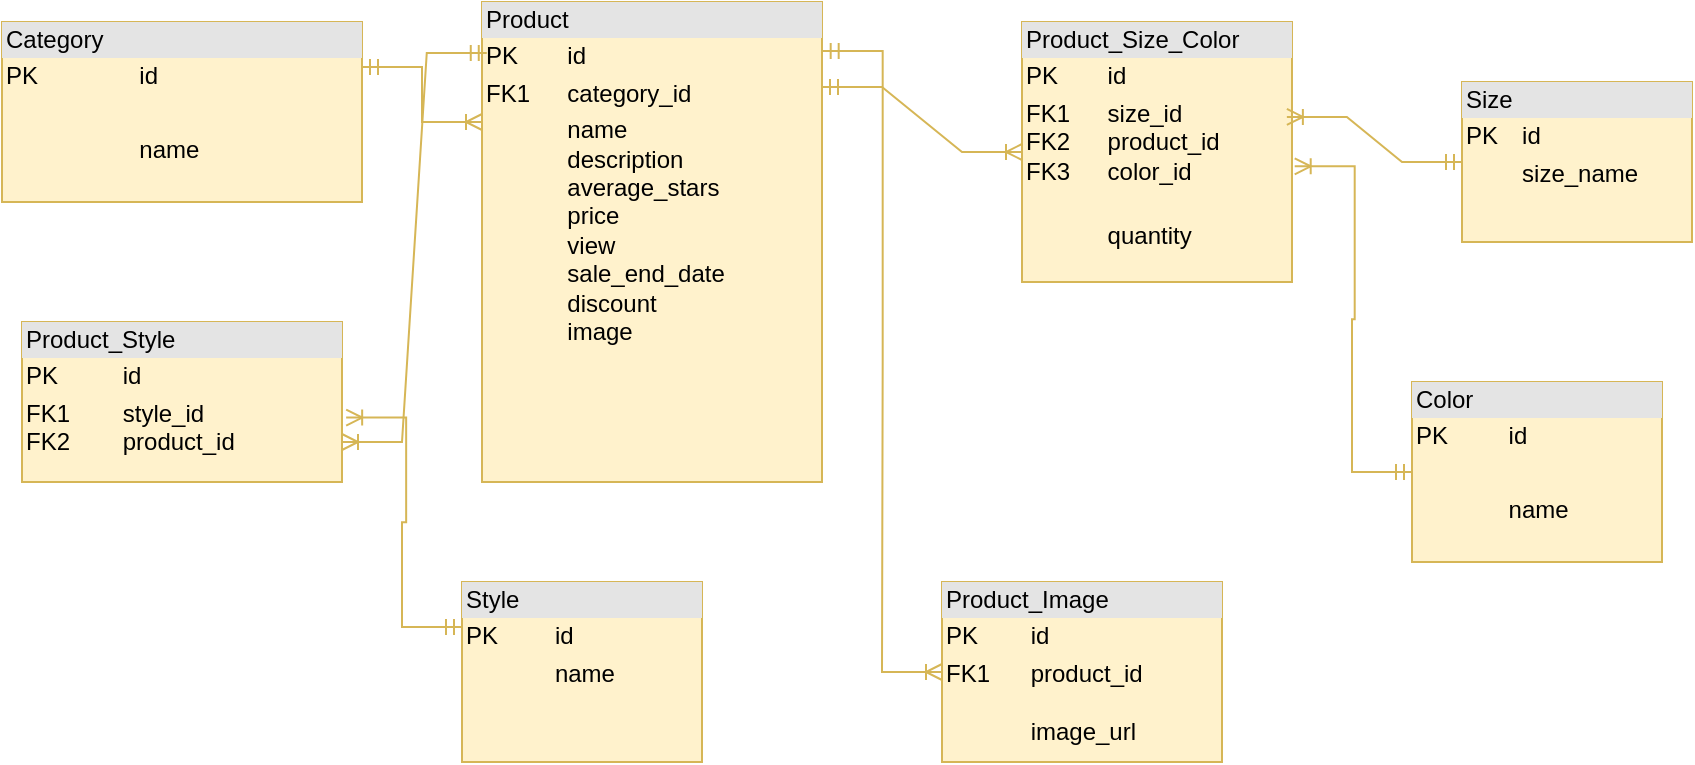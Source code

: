 <mxfile version="24.7.8">
  <diagram name="Trang-1" id="p4A5v-1J9EnStFE4iZ2U">
    <mxGraphModel dx="1036" dy="1706" grid="1" gridSize="10" guides="1" tooltips="1" connect="1" arrows="1" fold="1" page="1" pageScale="1" pageWidth="850" pageHeight="1100" math="0" shadow="0">
      <root>
        <mxCell id="0" />
        <mxCell id="1" parent="0" />
        <mxCell id="mHo3494jGplyXt7QD2-W-2" value="&lt;div style=&quot;box-sizing:border-box;width:100%;background:#e4e4e4;padding:2px;&quot;&gt;Product&lt;/div&gt;&lt;table style=&quot;width:100%;font-size:1em;&quot; cellpadding=&quot;2&quot; cellspacing=&quot;0&quot;&gt;&lt;tbody&gt;&lt;tr&gt;&lt;td&gt;PK&lt;/td&gt;&lt;td&gt;id&lt;/td&gt;&lt;/tr&gt;&lt;tr&gt;&lt;td&gt;FK1&lt;br&gt;&lt;/td&gt;&lt;td&gt;category_id&lt;br&gt;&lt;/td&gt;&lt;/tr&gt;&lt;tr&gt;&lt;td&gt;&lt;/td&gt;&lt;td&gt;name&lt;br&gt;description&lt;br&gt;average_stars&lt;br&gt;price&lt;br&gt;view&lt;br&gt;sale_end_date&lt;br&gt;discount&lt;br&gt;image&lt;br&gt;&lt;br&gt;&lt;/td&gt;&lt;/tr&gt;&lt;/tbody&gt;&lt;/table&gt;" style="verticalAlign=top;align=left;overflow=fill;html=1;whiteSpace=wrap;fillColor=#fff2cc;strokeColor=#d6b656;" parent="1" vertex="1">
          <mxGeometry x="360" y="-20" width="170" height="240" as="geometry" />
        </mxCell>
        <mxCell id="mHo3494jGplyXt7QD2-W-4" value="&lt;div style=&quot;box-sizing:border-box;width:100%;background:#e4e4e4;padding:2px;&quot;&gt;Color&lt;/div&gt;&lt;table style=&quot;width:100%;font-size:1em;&quot; cellpadding=&quot;2&quot; cellspacing=&quot;0&quot;&gt;&lt;tbody&gt;&lt;tr&gt;&lt;td&gt;PK&lt;/td&gt;&lt;td&gt;id&lt;/td&gt;&lt;/tr&gt;&lt;tr&gt;&lt;td&gt;&lt;br&gt;&lt;/td&gt;&lt;td&gt;&lt;br&gt;&lt;/td&gt;&lt;/tr&gt;&lt;tr&gt;&lt;td&gt;&lt;/td&gt;&lt;td&gt;name&lt;br&gt;&lt;br&gt;&lt;/td&gt;&lt;/tr&gt;&lt;/tbody&gt;&lt;/table&gt;" style="verticalAlign=top;align=left;overflow=fill;html=1;whiteSpace=wrap;fillColor=#fff2cc;strokeColor=#d6b656;" parent="1" vertex="1">
          <mxGeometry x="825" y="170" width="125" height="90" as="geometry" />
        </mxCell>
        <mxCell id="mHo3494jGplyXt7QD2-W-5" value="&lt;div style=&quot;box-sizing:border-box;width:100%;background:#e4e4e4;padding:2px;&quot;&gt;Style&lt;/div&gt;&lt;table style=&quot;width:100%;font-size:1em;&quot; cellpadding=&quot;2&quot; cellspacing=&quot;0&quot;&gt;&lt;tbody&gt;&lt;tr&gt;&lt;td&gt;PK&lt;/td&gt;&lt;td&gt;id&lt;/td&gt;&lt;/tr&gt;&lt;tr&gt;&lt;td&gt;&lt;/td&gt;&lt;td&gt;name&lt;/td&gt;&lt;/tr&gt;&lt;/tbody&gt;&lt;/table&gt;" style="verticalAlign=top;align=left;overflow=fill;html=1;whiteSpace=wrap;fillColor=#fff2cc;strokeColor=#d6b656;" parent="1" vertex="1">
          <mxGeometry x="350" y="270" width="120" height="90" as="geometry" />
        </mxCell>
        <mxCell id="mHo3494jGplyXt7QD2-W-6" value="&lt;div style=&quot;box-sizing:border-box;width:100%;background:#e4e4e4;padding:2px;&quot;&gt;Category&lt;/div&gt;&lt;table style=&quot;width:100%;font-size:1em;&quot; cellpadding=&quot;2&quot; cellspacing=&quot;0&quot;&gt;&lt;tbody&gt;&lt;tr&gt;&lt;td&gt;PK&lt;/td&gt;&lt;td&gt;id&lt;/td&gt;&lt;/tr&gt;&lt;tr&gt;&lt;td&gt;&lt;br&gt;&lt;/td&gt;&lt;td&gt;&lt;br&gt;&lt;/td&gt;&lt;/tr&gt;&lt;tr&gt;&lt;td&gt;&lt;/td&gt;&lt;td&gt;name&lt;/td&gt;&lt;/tr&gt;&lt;/tbody&gt;&lt;/table&gt;" style="verticalAlign=top;align=left;overflow=fill;html=1;whiteSpace=wrap;fillColor=#fff2cc;strokeColor=#d6b656;" parent="1" vertex="1">
          <mxGeometry x="120" y="-10" width="180" height="90" as="geometry" />
        </mxCell>
        <mxCell id="mHo3494jGplyXt7QD2-W-12" value="&lt;div style=&quot;box-sizing:border-box;width:100%;background:#e4e4e4;padding:2px;&quot;&gt;Size&lt;/div&gt;&lt;table style=&quot;width:100%;font-size:1em;&quot; cellpadding=&quot;2&quot; cellspacing=&quot;0&quot;&gt;&lt;tbody&gt;&lt;tr&gt;&lt;td&gt;PK&lt;/td&gt;&lt;td&gt;id&lt;/td&gt;&lt;/tr&gt;&lt;tr&gt;&lt;td&gt;&lt;/td&gt;&lt;td&gt;size_name&lt;/td&gt;&lt;/tr&gt;&lt;/tbody&gt;&lt;/table&gt;" style="verticalAlign=top;align=left;overflow=fill;html=1;whiteSpace=wrap;fillColor=#fff2cc;strokeColor=#d6b656;" parent="1" vertex="1">
          <mxGeometry x="850" y="20" width="115" height="80" as="geometry" />
        </mxCell>
        <mxCell id="mHo3494jGplyXt7QD2-W-23" value="&lt;div style=&quot;box-sizing:border-box;width:100%;background:#e4e4e4;padding:2px;&quot;&gt;Product_Style&lt;/div&gt;&lt;table style=&quot;width:100%;font-size:1em;&quot; cellpadding=&quot;2&quot; cellspacing=&quot;0&quot;&gt;&lt;tbody&gt;&lt;tr&gt;&lt;td&gt;PK&lt;/td&gt;&lt;td&gt;id&lt;/td&gt;&lt;/tr&gt;&lt;tr&gt;&lt;td&gt;FK1&lt;br&gt;FK2&lt;br&gt;&lt;br&gt;&lt;/td&gt;&lt;td&gt;style_id&lt;br&gt;product_id&lt;br&gt;&lt;br&gt;&lt;/td&gt;&lt;/tr&gt;&lt;tr&gt;&lt;td&gt;&lt;/td&gt;&lt;td&gt;&lt;br&gt;&lt;br&gt;&lt;br&gt;&lt;br&gt;&lt;/td&gt;&lt;/tr&gt;&lt;/tbody&gt;&lt;/table&gt;" style="verticalAlign=top;align=left;overflow=fill;html=1;whiteSpace=wrap;fillColor=#fff2cc;strokeColor=#d6b656;" parent="1" vertex="1">
          <mxGeometry x="130" y="140" width="160" height="80" as="geometry" />
        </mxCell>
        <mxCell id="TFFLuesHXWxJkCXjdwYj-1" value="&lt;div style=&quot;box-sizing:border-box;width:100%;background:#e4e4e4;padding:2px;&quot;&gt;Product_Size_Color&lt;/div&gt;&lt;table style=&quot;width:100%;font-size:1em;&quot; cellpadding=&quot;2&quot; cellspacing=&quot;0&quot;&gt;&lt;tbody&gt;&lt;tr&gt;&lt;td&gt;PK&lt;/td&gt;&lt;td&gt;id&lt;/td&gt;&lt;/tr&gt;&lt;tr&gt;&lt;td&gt;FK1&lt;br&gt;FK2&lt;br&gt;FK3&lt;br&gt;&lt;br&gt;&lt;/td&gt;&lt;td&gt;size_id&lt;br&gt;product_id&lt;br&gt;color_id&lt;br&gt;&lt;br&gt;&lt;/td&gt;&lt;/tr&gt;&lt;tr&gt;&lt;td&gt;&lt;/td&gt;&lt;td&gt;quantity&lt;br&gt;&lt;br&gt;&lt;br&gt;&lt;br&gt;&lt;/td&gt;&lt;/tr&gt;&lt;/tbody&gt;&lt;/table&gt;" style="verticalAlign=top;align=left;overflow=fill;html=1;whiteSpace=wrap;fillColor=#fff2cc;strokeColor=#d6b656;" parent="1" vertex="1">
          <mxGeometry x="630" y="-10" width="135" height="130" as="geometry" />
        </mxCell>
        <mxCell id="TFFLuesHXWxJkCXjdwYj-2" value="&lt;div style=&quot;box-sizing:border-box;width:100%;background:#e4e4e4;padding:2px;&quot;&gt;Product_Image&lt;/div&gt;&lt;table style=&quot;width:100%;font-size:1em;&quot; cellpadding=&quot;2&quot; cellspacing=&quot;0&quot;&gt;&lt;tbody&gt;&lt;tr&gt;&lt;td&gt;PK&lt;/td&gt;&lt;td&gt;id&lt;/td&gt;&lt;/tr&gt;&lt;tr&gt;&lt;td&gt;FK1&lt;br&gt;&lt;br&gt;&lt;br&gt;&lt;/td&gt;&lt;td&gt;product_id&lt;br&gt;&lt;br&gt;image_url&lt;br&gt;&lt;/td&gt;&lt;/tr&gt;&lt;tr&gt;&lt;td&gt;&lt;/td&gt;&lt;td&gt;&lt;br&gt;&lt;br&gt;&lt;br&gt;&lt;br&gt;&lt;/td&gt;&lt;/tr&gt;&lt;/tbody&gt;&lt;/table&gt;" style="verticalAlign=top;align=left;overflow=fill;html=1;whiteSpace=wrap;fillColor=#fff2cc;strokeColor=#d6b656;" parent="1" vertex="1">
          <mxGeometry x="590" y="270" width="140" height="90" as="geometry" />
        </mxCell>
        <mxCell id="TFFLuesHXWxJkCXjdwYj-5" value="" style="edgeStyle=entityRelationEdgeStyle;fontSize=12;html=1;endArrow=ERoneToMany;startArrow=ERmandOne;rounded=0;exitX=1.002;exitY=0.102;exitDx=0;exitDy=0;entryX=0;entryY=0.5;entryDx=0;entryDy=0;exitPerimeter=0;fillColor=#fff2cc;strokeColor=#d6b656;" parent="1" target="TFFLuesHXWxJkCXjdwYj-2" edge="1" source="mHo3494jGplyXt7QD2-W-2">
          <mxGeometry width="100" height="100" relative="1" as="geometry">
            <mxPoint x="530.0" y="185.44" as="sourcePoint" />
            <mxPoint x="596.6" y="302.5" as="targetPoint" />
          </mxGeometry>
        </mxCell>
        <mxCell id="TFFLuesHXWxJkCXjdwYj-6" value="" style="edgeStyle=entityRelationEdgeStyle;fontSize=12;html=1;endArrow=ERoneToMany;startArrow=ERmandOne;rounded=0;exitX=1;exitY=0.25;exitDx=0;exitDy=0;entryX=0;entryY=0.25;entryDx=0;entryDy=0;fillColor=#fff2cc;strokeColor=#d6b656;" parent="1" source="mHo3494jGplyXt7QD2-W-6" target="mHo3494jGplyXt7QD2-W-2" edge="1">
          <mxGeometry width="100" height="100" relative="1" as="geometry">
            <mxPoint x="230" y="250" as="sourcePoint" />
            <mxPoint x="330" y="150" as="targetPoint" />
          </mxGeometry>
        </mxCell>
        <mxCell id="TFFLuesHXWxJkCXjdwYj-11" value="" style="edgeStyle=entityRelationEdgeStyle;fontSize=12;html=1;endArrow=ERoneToMany;startArrow=ERmandOne;rounded=0;entryX=0;entryY=0.5;entryDx=0;entryDy=0;exitX=1;exitY=0.177;exitDx=0;exitDy=0;exitPerimeter=0;fillColor=#fff2cc;strokeColor=#d6b656;" parent="1" source="mHo3494jGplyXt7QD2-W-2" target="TFFLuesHXWxJkCXjdwYj-1" edge="1">
          <mxGeometry width="100" height="100" relative="1" as="geometry">
            <mxPoint x="510" y="160" as="sourcePoint" />
            <mxPoint x="610" y="60" as="targetPoint" />
          </mxGeometry>
        </mxCell>
        <mxCell id="TFFLuesHXWxJkCXjdwYj-12" value="" style="edgeStyle=entityRelationEdgeStyle;fontSize=12;html=1;endArrow=ERoneToMany;startArrow=ERmandOne;rounded=0;entryX=0.981;entryY=0.365;entryDx=0;entryDy=0;exitX=0;exitY=0.5;exitDx=0;exitDy=0;fillColor=#fff2cc;strokeColor=#d6b656;entryPerimeter=0;" parent="1" source="mHo3494jGplyXt7QD2-W-12" target="TFFLuesHXWxJkCXjdwYj-1" edge="1">
          <mxGeometry width="100" height="100" relative="1" as="geometry">
            <mxPoint x="540" y="32" as="sourcePoint" />
            <mxPoint x="640" y="33" as="targetPoint" />
          </mxGeometry>
        </mxCell>
        <mxCell id="TFFLuesHXWxJkCXjdwYj-14" value="" style="edgeStyle=entityRelationEdgeStyle;fontSize=12;html=1;endArrow=ERoneToMany;startArrow=ERmandOne;rounded=0;exitX=0;exitY=0.5;exitDx=0;exitDy=0;fillColor=#fff2cc;strokeColor=#d6b656;entryX=1.01;entryY=0.555;entryDx=0;entryDy=0;entryPerimeter=0;" parent="1" source="mHo3494jGplyXt7QD2-W-4" target="TFFLuesHXWxJkCXjdwYj-1" edge="1">
          <mxGeometry width="100" height="100" relative="1" as="geometry">
            <mxPoint x="510" y="160" as="sourcePoint" />
            <mxPoint x="610" y="60" as="targetPoint" />
            <Array as="points">
              <mxPoint x="780" y="60" />
            </Array>
          </mxGeometry>
        </mxCell>
        <mxCell id="TFFLuesHXWxJkCXjdwYj-15" value="" style="edgeStyle=entityRelationEdgeStyle;fontSize=12;html=1;endArrow=ERoneToMany;startArrow=ERmandOne;rounded=0;entryX=1.013;entryY=0.597;entryDx=0;entryDy=0;exitX=0;exitY=0.25;exitDx=0;exitDy=0;fillColor=#fff2cc;strokeColor=#d6b656;entryPerimeter=0;" parent="1" source="mHo3494jGplyXt7QD2-W-5" target="mHo3494jGplyXt7QD2-W-23" edge="1">
          <mxGeometry width="100" height="100" relative="1" as="geometry">
            <mxPoint x="510" y="160" as="sourcePoint" />
            <mxPoint x="610" y="60" as="targetPoint" />
          </mxGeometry>
        </mxCell>
        <mxCell id="TFFLuesHXWxJkCXjdwYj-16" value="" style="edgeStyle=entityRelationEdgeStyle;fontSize=12;html=1;endArrow=ERoneToMany;startArrow=ERmandOne;rounded=0;entryX=1;entryY=0.75;entryDx=0;entryDy=0;fillColor=#fff2cc;strokeColor=#d6b656;exitX=0.014;exitY=0.106;exitDx=0;exitDy=0;exitPerimeter=0;" parent="1" source="mHo3494jGplyXt7QD2-W-2" target="mHo3494jGplyXt7QD2-W-23" edge="1">
          <mxGeometry width="100" height="100" relative="1" as="geometry">
            <mxPoint x="230" y="150" as="sourcePoint" />
            <mxPoint x="290" y="130" as="targetPoint" />
          </mxGeometry>
        </mxCell>
      </root>
    </mxGraphModel>
  </diagram>
</mxfile>

